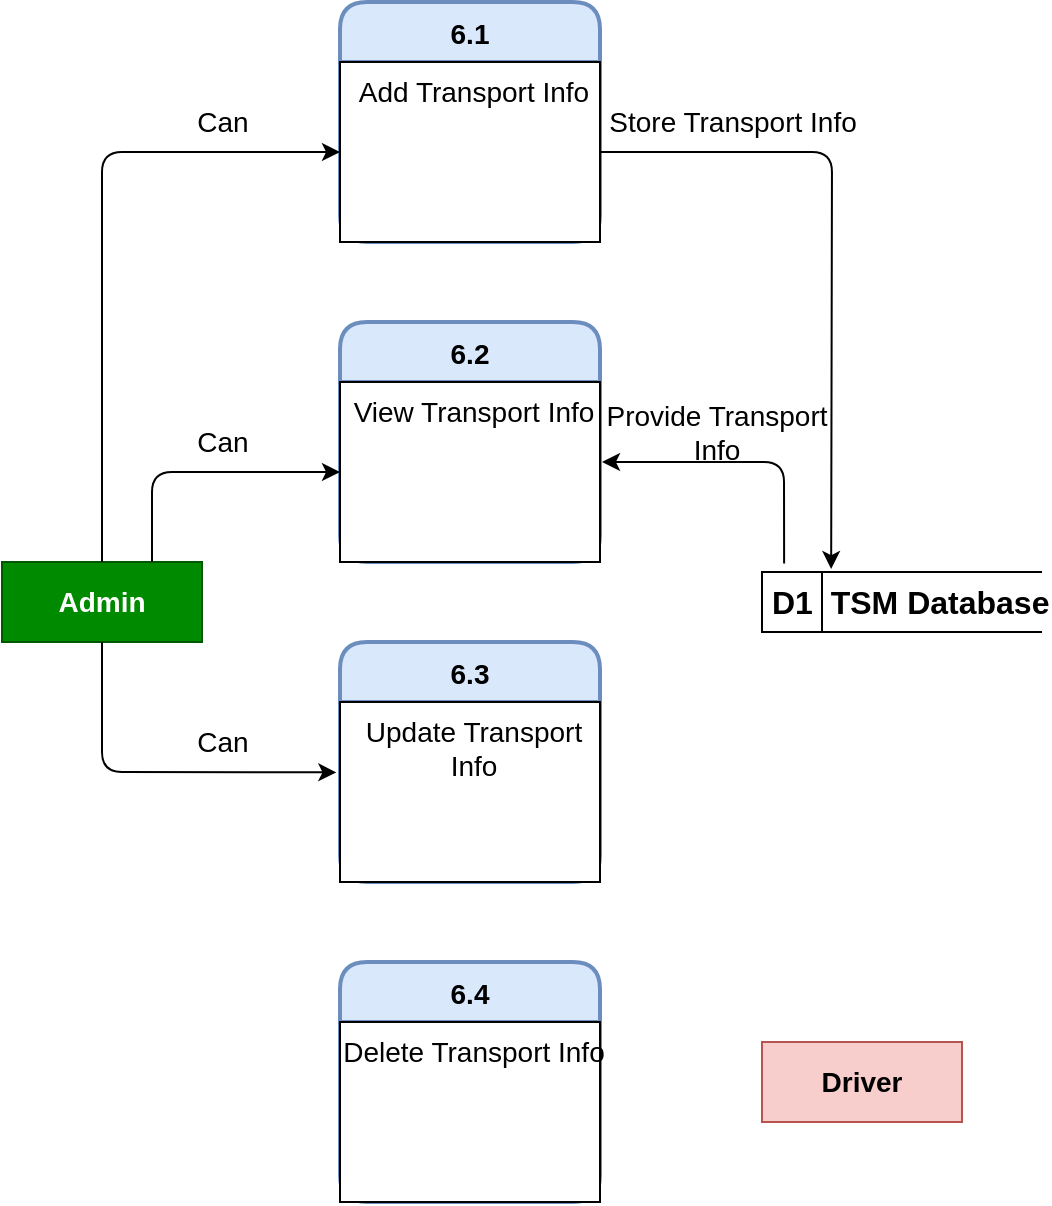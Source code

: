 <mxfile version="15.3.4" type="github">
  <diagram id="XgAlg8wFspZxP0kKtR2K" name="Page-1">
    <mxGraphModel dx="1219" dy="672" grid="1" gridSize="10" guides="1" tooltips="1" connect="1" arrows="1" fold="1" page="1" pageScale="1" pageWidth="827" pageHeight="1169" math="0" shadow="0">
      <root>
        <mxCell id="0" />
        <mxCell id="1" parent="0" />
        <mxCell id="qsNnu-iR1UT7rx6P0dh6-1" value="6.1" style="swimlane;childLayout=stackLayout;horizontal=1;startSize=30;horizontalStack=0;rounded=1;fontSize=14;fontStyle=1;strokeWidth=2;resizeParent=0;resizeLast=1;shadow=0;dashed=0;align=center;hachureGap=4;pointerEvents=0;fillColor=#dae8fc;strokeColor=#6c8ebf;" vertex="1" parent="1">
          <mxGeometry x="349" y="80" width="130" height="120" as="geometry" />
        </mxCell>
        <mxCell id="qsNnu-iR1UT7rx6P0dh6-2" value="Add Transport Info" style="align=center;spacingLeft=4;fontSize=14;verticalAlign=top;resizable=0;rotatable=0;part=1;" vertex="1" parent="qsNnu-iR1UT7rx6P0dh6-1">
          <mxGeometry y="30" width="130" height="90" as="geometry" />
        </mxCell>
        <mxCell id="qsNnu-iR1UT7rx6P0dh6-3" value="" style="align=center;spacingLeft=4;fontSize=14;verticalAlign=top;resizable=0;rotatable=0;part=1;" vertex="1" parent="qsNnu-iR1UT7rx6P0dh6-1">
          <mxGeometry y="120" width="130" as="geometry" />
        </mxCell>
        <mxCell id="qsNnu-iR1UT7rx6P0dh6-4" value="" style="align=center;spacingLeft=4;fontSize=14;verticalAlign=top;resizable=0;rotatable=0;part=1;" vertex="1" parent="qsNnu-iR1UT7rx6P0dh6-1">
          <mxGeometry y="120" width="130" as="geometry" />
        </mxCell>
        <mxCell id="qsNnu-iR1UT7rx6P0dh6-5" value="6.2" style="swimlane;childLayout=stackLayout;horizontal=1;startSize=30;horizontalStack=0;rounded=1;fontSize=14;fontStyle=1;strokeWidth=2;resizeParent=0;resizeLast=1;shadow=0;dashed=0;align=center;hachureGap=4;pointerEvents=0;fillColor=#dae8fc;strokeColor=#6c8ebf;" vertex="1" parent="1">
          <mxGeometry x="349" y="240" width="130" height="120" as="geometry" />
        </mxCell>
        <mxCell id="qsNnu-iR1UT7rx6P0dh6-6" value="View Transport Info" style="align=center;spacingLeft=4;fontSize=14;verticalAlign=top;resizable=0;rotatable=0;part=1;" vertex="1" parent="qsNnu-iR1UT7rx6P0dh6-5">
          <mxGeometry y="30" width="130" height="90" as="geometry" />
        </mxCell>
        <mxCell id="qsNnu-iR1UT7rx6P0dh6-7" value="" style="align=center;spacingLeft=4;fontSize=14;verticalAlign=top;resizable=0;rotatable=0;part=1;" vertex="1" parent="qsNnu-iR1UT7rx6P0dh6-5">
          <mxGeometry y="120" width="130" as="geometry" />
        </mxCell>
        <mxCell id="qsNnu-iR1UT7rx6P0dh6-8" value="" style="align=center;spacingLeft=4;fontSize=14;verticalAlign=top;resizable=0;rotatable=0;part=1;" vertex="1" parent="qsNnu-iR1UT7rx6P0dh6-5">
          <mxGeometry y="120" width="130" as="geometry" />
        </mxCell>
        <mxCell id="qsNnu-iR1UT7rx6P0dh6-13" value="6.3" style="swimlane;childLayout=stackLayout;horizontal=1;startSize=30;horizontalStack=0;rounded=1;fontSize=14;fontStyle=1;strokeWidth=2;resizeParent=0;resizeLast=1;shadow=0;dashed=0;align=center;hachureGap=4;pointerEvents=0;fillColor=#dae8fc;strokeColor=#6c8ebf;" vertex="1" parent="1">
          <mxGeometry x="349" y="400" width="130" height="120" as="geometry" />
        </mxCell>
        <mxCell id="qsNnu-iR1UT7rx6P0dh6-14" value="Update Transport&#xa;Info" style="align=center;spacingLeft=4;fontSize=14;verticalAlign=top;resizable=0;rotatable=0;part=1;" vertex="1" parent="qsNnu-iR1UT7rx6P0dh6-13">
          <mxGeometry y="30" width="130" height="90" as="geometry" />
        </mxCell>
        <mxCell id="qsNnu-iR1UT7rx6P0dh6-15" value="" style="align=center;spacingLeft=4;fontSize=14;verticalAlign=top;resizable=0;rotatable=0;part=1;" vertex="1" parent="qsNnu-iR1UT7rx6P0dh6-13">
          <mxGeometry y="120" width="130" as="geometry" />
        </mxCell>
        <mxCell id="qsNnu-iR1UT7rx6P0dh6-16" value="" style="align=center;spacingLeft=4;fontSize=14;verticalAlign=top;resizable=0;rotatable=0;part=1;" vertex="1" parent="qsNnu-iR1UT7rx6P0dh6-13">
          <mxGeometry y="120" width="130" as="geometry" />
        </mxCell>
        <mxCell id="qsNnu-iR1UT7rx6P0dh6-17" value="6.4" style="swimlane;childLayout=stackLayout;horizontal=1;startSize=30;horizontalStack=0;rounded=1;fontSize=14;fontStyle=1;strokeWidth=2;resizeParent=0;resizeLast=1;shadow=0;dashed=0;align=center;hachureGap=4;pointerEvents=0;fillColor=#dae8fc;strokeColor=#6c8ebf;" vertex="1" parent="1">
          <mxGeometry x="349" y="560" width="130" height="120" as="geometry" />
        </mxCell>
        <mxCell id="qsNnu-iR1UT7rx6P0dh6-18" value="Delete Transport Info" style="align=center;spacingLeft=4;fontSize=14;verticalAlign=top;resizable=0;rotatable=0;part=1;" vertex="1" parent="qsNnu-iR1UT7rx6P0dh6-17">
          <mxGeometry y="30" width="130" height="90" as="geometry" />
        </mxCell>
        <mxCell id="qsNnu-iR1UT7rx6P0dh6-19" value="" style="align=center;spacingLeft=4;fontSize=14;verticalAlign=top;resizable=0;rotatable=0;part=1;" vertex="1" parent="qsNnu-iR1UT7rx6P0dh6-17">
          <mxGeometry y="120" width="130" as="geometry" />
        </mxCell>
        <mxCell id="qsNnu-iR1UT7rx6P0dh6-20" value="" style="align=center;spacingLeft=4;fontSize=14;verticalAlign=top;resizable=0;rotatable=0;part=1;" vertex="1" parent="qsNnu-iR1UT7rx6P0dh6-17">
          <mxGeometry y="120" width="130" as="geometry" />
        </mxCell>
        <mxCell id="qsNnu-iR1UT7rx6P0dh6-22" value="&lt;b&gt;&lt;font style=&quot;font-size: 14px&quot;&gt;Driver&lt;/font&gt;&lt;/b&gt;" style="whiteSpace=wrap;html=1;align=center;hachureGap=4;pointerEvents=0;fillColor=#f8cecc;strokeColor=#b85450;" vertex="1" parent="1">
          <mxGeometry x="560" y="600" width="100" height="40" as="geometry" />
        </mxCell>
        <mxCell id="qsNnu-iR1UT7rx6P0dh6-23" value="&lt;b&gt;&lt;font style=&quot;font-size: 14px&quot;&gt;Admin&lt;/font&gt;&lt;/b&gt;" style="whiteSpace=wrap;html=1;align=center;hachureGap=4;pointerEvents=0;fillColor=#008a00;strokeColor=#005700;fontColor=#ffffff;" vertex="1" parent="1">
          <mxGeometry x="180" y="360" width="100" height="40" as="geometry" />
        </mxCell>
        <mxCell id="qsNnu-iR1UT7rx6P0dh6-24" value="&lt;font size=&quot;3&quot;&gt;&lt;b&gt;D1&amp;nbsp; TSM Database&lt;/b&gt;&lt;/font&gt;" style="html=1;dashed=0;whitespace=wrap;shape=mxgraph.dfd.dataStoreID;align=left;spacingLeft=3;points=[[0,0],[0.5,0],[1,0],[0,0.5],[1,0.5],[0,1],[0.5,1],[1,1]];hachureGap=4;pointerEvents=0;" vertex="1" parent="1">
          <mxGeometry x="560" y="365" width="140" height="30" as="geometry" />
        </mxCell>
        <mxCell id="qsNnu-iR1UT7rx6P0dh6-25" value="" style="endArrow=classic;html=1;sourcePerimeterSpacing=8;targetPerimeterSpacing=8;exitX=0.5;exitY=0;exitDx=0;exitDy=0;entryX=0;entryY=0.5;entryDx=0;entryDy=0;" edge="1" parent="1" source="qsNnu-iR1UT7rx6P0dh6-23" target="qsNnu-iR1UT7rx6P0dh6-2">
          <mxGeometry width="50" height="50" relative="1" as="geometry">
            <mxPoint x="440" y="370" as="sourcePoint" />
            <mxPoint x="360" y="160" as="targetPoint" />
            <Array as="points">
              <mxPoint x="230" y="155" />
            </Array>
          </mxGeometry>
        </mxCell>
        <mxCell id="qsNnu-iR1UT7rx6P0dh6-26" value="&lt;font style=&quot;font-size: 14px&quot;&gt;Can&lt;/font&gt;" style="text;html=1;align=center;verticalAlign=middle;resizable=0;points=[];autosize=1;strokeColor=none;fillColor=none;" vertex="1" parent="1">
          <mxGeometry x="270" y="130" width="40" height="20" as="geometry" />
        </mxCell>
        <mxCell id="qsNnu-iR1UT7rx6P0dh6-27" value="" style="endArrow=classic;html=1;sourcePerimeterSpacing=8;targetPerimeterSpacing=8;exitX=1;exitY=0.5;exitDx=0;exitDy=0;entryX=0.247;entryY=-0.049;entryDx=0;entryDy=0;entryPerimeter=0;" edge="1" parent="1" source="qsNnu-iR1UT7rx6P0dh6-2" target="qsNnu-iR1UT7rx6P0dh6-24">
          <mxGeometry width="50" height="50" relative="1" as="geometry">
            <mxPoint x="410" y="350" as="sourcePoint" />
            <mxPoint x="460" y="300" as="targetPoint" />
            <Array as="points">
              <mxPoint x="595" y="155" />
            </Array>
          </mxGeometry>
        </mxCell>
        <mxCell id="qsNnu-iR1UT7rx6P0dh6-28" value="&lt;font style=&quot;font-size: 14px&quot;&gt;Store Transport Info&lt;/font&gt;" style="text;html=1;align=center;verticalAlign=middle;resizable=0;points=[];autosize=1;strokeColor=none;fillColor=none;" vertex="1" parent="1">
          <mxGeometry x="475" y="130" width="140" height="20" as="geometry" />
        </mxCell>
        <mxCell id="qsNnu-iR1UT7rx6P0dh6-29" value="" style="endArrow=classic;html=1;sourcePerimeterSpacing=8;targetPerimeterSpacing=8;exitX=0.079;exitY=-0.143;exitDx=0;exitDy=0;exitPerimeter=0;" edge="1" parent="1" source="qsNnu-iR1UT7rx6P0dh6-24">
          <mxGeometry width="50" height="50" relative="1" as="geometry">
            <mxPoint x="410" y="350" as="sourcePoint" />
            <mxPoint x="480" y="310" as="targetPoint" />
            <Array as="points">
              <mxPoint x="571" y="310" />
            </Array>
          </mxGeometry>
        </mxCell>
        <mxCell id="qsNnu-iR1UT7rx6P0dh6-30" value="&lt;font style=&quot;font-size: 14px&quot;&gt;Provide Transport&lt;br&gt;Info&lt;br&gt;&lt;/font&gt;" style="text;html=1;align=center;verticalAlign=middle;resizable=0;points=[];autosize=1;strokeColor=none;fillColor=none;" vertex="1" parent="1">
          <mxGeometry x="472" y="280" width="130" height="30" as="geometry" />
        </mxCell>
        <mxCell id="qsNnu-iR1UT7rx6P0dh6-32" value="" style="endArrow=classic;html=1;sourcePerimeterSpacing=8;targetPerimeterSpacing=8;exitX=0.75;exitY=0;exitDx=0;exitDy=0;entryX=0;entryY=0.5;entryDx=0;entryDy=0;" edge="1" parent="1" source="qsNnu-iR1UT7rx6P0dh6-23" target="qsNnu-iR1UT7rx6P0dh6-6">
          <mxGeometry width="50" height="50" relative="1" as="geometry">
            <mxPoint x="410" y="340" as="sourcePoint" />
            <mxPoint x="460" y="290" as="targetPoint" />
            <Array as="points">
              <mxPoint x="255" y="315" />
            </Array>
          </mxGeometry>
        </mxCell>
        <mxCell id="qsNnu-iR1UT7rx6P0dh6-33" value="&lt;font style=&quot;font-size: 14px&quot;&gt;Can&lt;/font&gt;" style="text;html=1;align=center;verticalAlign=middle;resizable=0;points=[];autosize=1;strokeColor=none;fillColor=none;" vertex="1" parent="1">
          <mxGeometry x="270" y="290" width="40" height="20" as="geometry" />
        </mxCell>
        <mxCell id="qsNnu-iR1UT7rx6P0dh6-34" value="" style="endArrow=classic;html=1;sourcePerimeterSpacing=8;targetPerimeterSpacing=8;exitX=0.5;exitY=1;exitDx=0;exitDy=0;entryX=-0.014;entryY=0.391;entryDx=0;entryDy=0;entryPerimeter=0;" edge="1" parent="1" source="qsNnu-iR1UT7rx6P0dh6-23" target="qsNnu-iR1UT7rx6P0dh6-14">
          <mxGeometry width="50" height="50" relative="1" as="geometry">
            <mxPoint x="410" y="340" as="sourcePoint" />
            <mxPoint x="460" y="290" as="targetPoint" />
            <Array as="points">
              <mxPoint x="230" y="465" />
            </Array>
          </mxGeometry>
        </mxCell>
        <mxCell id="qsNnu-iR1UT7rx6P0dh6-35" value="&lt;font style=&quot;font-size: 14px&quot;&gt;Can&lt;/font&gt;" style="text;html=1;align=center;verticalAlign=middle;resizable=0;points=[];autosize=1;strokeColor=none;fillColor=none;" vertex="1" parent="1">
          <mxGeometry x="270" y="440" width="40" height="20" as="geometry" />
        </mxCell>
      </root>
    </mxGraphModel>
  </diagram>
</mxfile>
